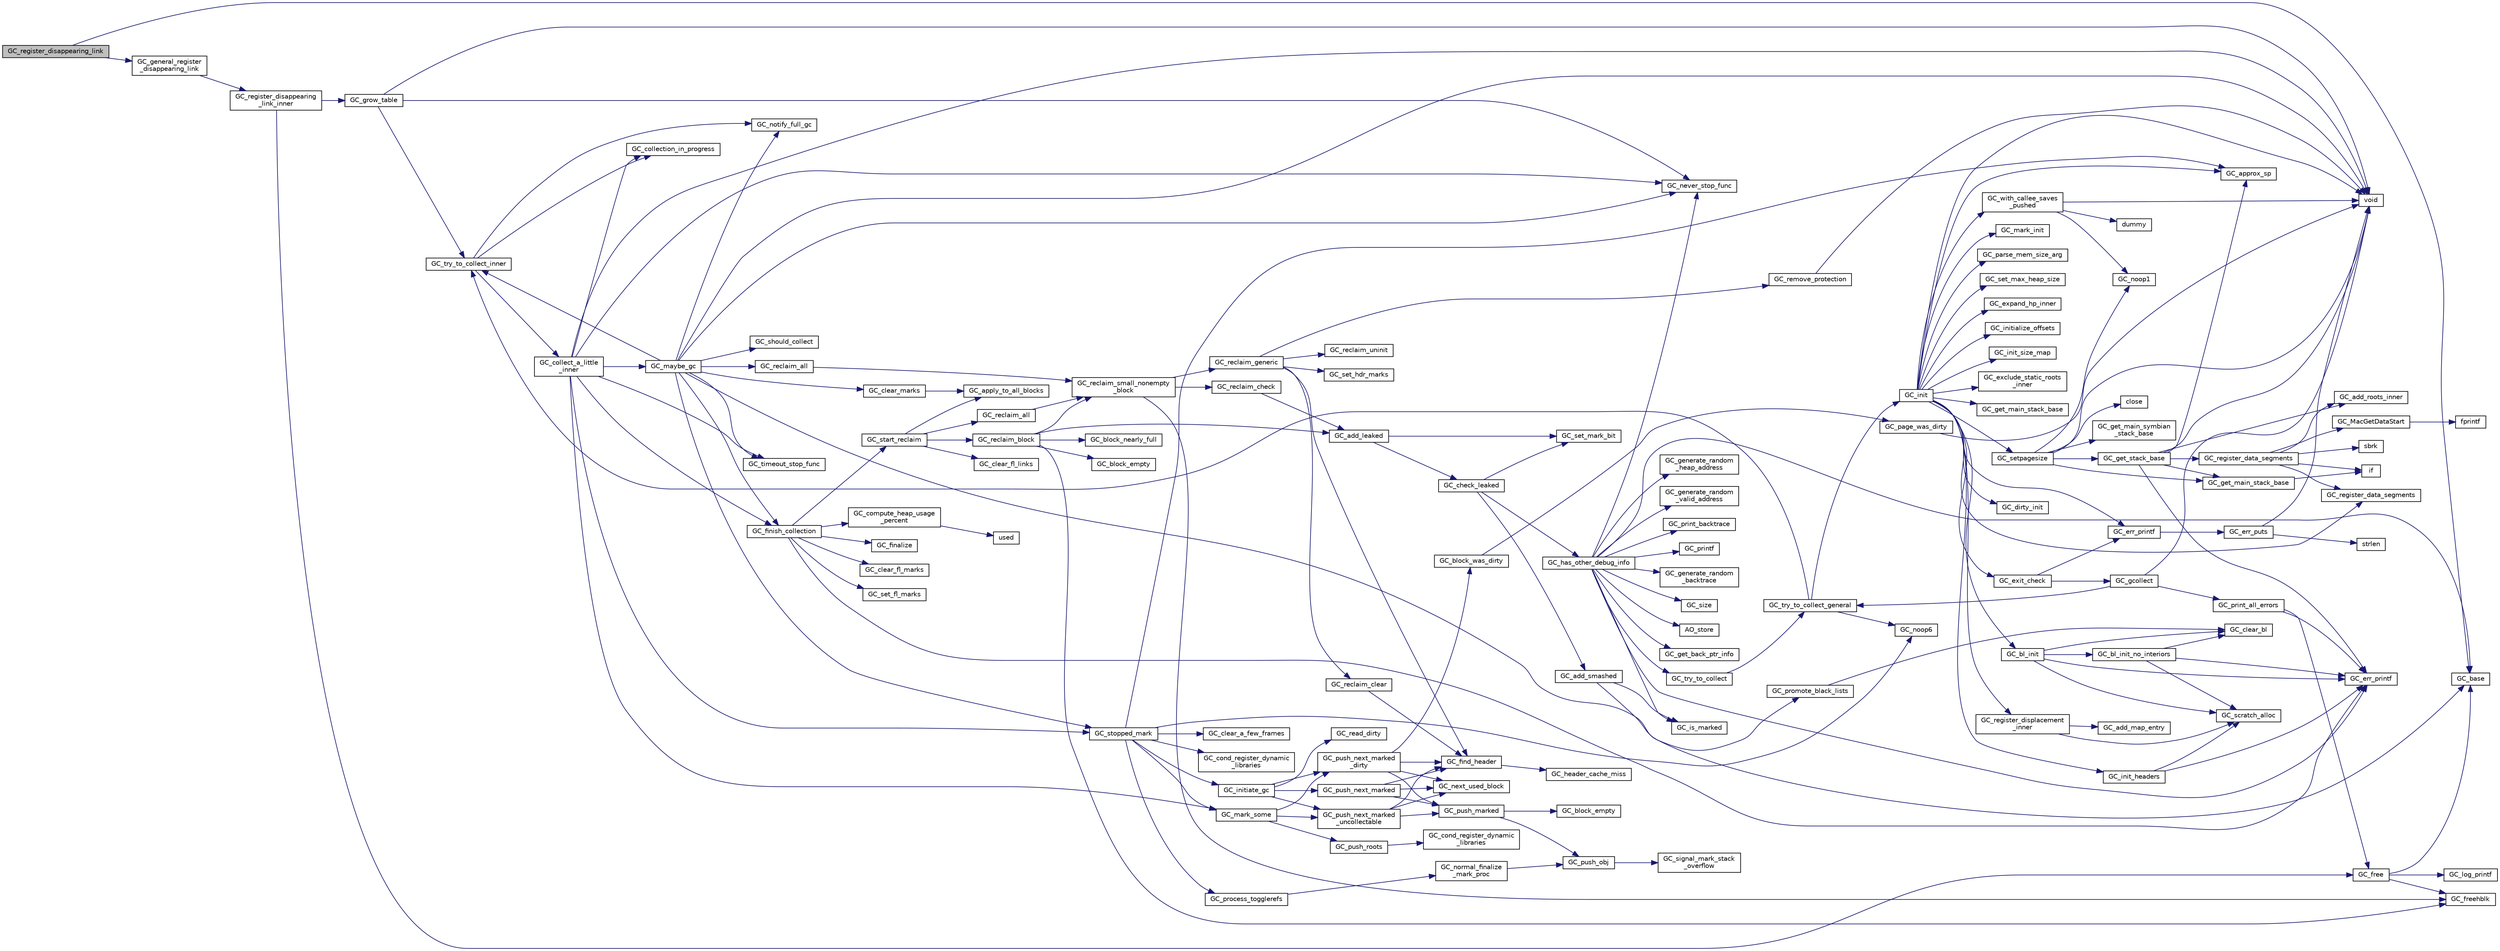 digraph "GC_register_disappearing_link"
{
  edge [fontname="Helvetica",fontsize="10",labelfontname="Helvetica",labelfontsize="10"];
  node [fontname="Helvetica",fontsize="10",shape=record];
  rankdir="LR";
  Node3039 [label="GC_register_disappearing_link",height=0.2,width=0.4,color="black", fillcolor="grey75", style="filled", fontcolor="black"];
  Node3039 -> Node3040 [color="midnightblue",fontsize="10",style="solid",fontname="Helvetica"];
  Node3040 [label="GC_base",height=0.2,width=0.4,color="black", fillcolor="white", style="filled",URL="$d0/daa/gc_8h.html#a8b93cd0c8d9c312bbdf0e679d10b680a"];
  Node3039 -> Node3041 [color="midnightblue",fontsize="10",style="solid",fontname="Helvetica"];
  Node3041 [label="GC_general_register\l_disappearing_link",height=0.2,width=0.4,color="black", fillcolor="white", style="filled",URL="$d3/d1e/finalize_8c.html#af1206f4a7b138f918d4ed7ff9315283d"];
  Node3041 -> Node3042 [color="midnightblue",fontsize="10",style="solid",fontname="Helvetica"];
  Node3042 [label="GC_register_disappearing\l_link_inner",height=0.2,width=0.4,color="black", fillcolor="white", style="filled",URL="$d3/d1e/finalize_8c.html#aa16063c0d8d9f6babcd6dba879d5a442"];
  Node3042 -> Node3043 [color="midnightblue",fontsize="10",style="solid",fontname="Helvetica"];
  Node3043 [label="GC_grow_table",height=0.2,width=0.4,color="black", fillcolor="white", style="filled",URL="$d3/d1e/finalize_8c.html#a716b17230f6f6e17b29bc7335984735a"];
  Node3043 -> Node3044 [color="midnightblue",fontsize="10",style="solid",fontname="Helvetica"];
  Node3044 [label="void",height=0.2,width=0.4,color="black", fillcolor="white", style="filled",URL="$d0/daa/gc_8h.html#a7e0f997409f0b1753e44b648fcd6fc39"];
  Node3043 -> Node3045 [color="midnightblue",fontsize="10",style="solid",fontname="Helvetica"];
  Node3045 [label="GC_try_to_collect_inner",height=0.2,width=0.4,color="black", fillcolor="white", style="filled",URL="$d9/d39/alloc_8c.html#a2add6e03db26dd061369fb1116eae67d"];
  Node3045 -> Node3046 [color="midnightblue",fontsize="10",style="solid",fontname="Helvetica"];
  Node3046 [label="GC_collection_in_progress",height=0.2,width=0.4,color="black", fillcolor="white", style="filled",URL="$dd/d79/gc__priv_8h.html#a0784f4bbd76df30f0d547e848e570d75"];
  Node3045 -> Node3047 [color="midnightblue",fontsize="10",style="solid",fontname="Helvetica"];
  Node3047 [label="GC_collect_a_little\l_inner",height=0.2,width=0.4,color="black", fillcolor="white", style="filled",URL="$d9/d39/alloc_8c.html#aa4521e4ff77319368671db2f7cc56ca4"];
  Node3047 -> Node3046 [color="midnightblue",fontsize="10",style="solid",fontname="Helvetica"];
  Node3047 -> Node3048 [color="midnightblue",fontsize="10",style="solid",fontname="Helvetica"];
  Node3048 [label="GC_mark_some",height=0.2,width=0.4,color="black", fillcolor="white", style="filled",URL="$dd/d79/gc__priv_8h.html#abc58b74d8f082c09663afed967bf7bd1"];
  Node3048 -> Node3049 [color="midnightblue",fontsize="10",style="solid",fontname="Helvetica"];
  Node3049 [label="GC_push_next_marked\l_dirty",height=0.2,width=0.4,color="black", fillcolor="white", style="filled",URL="$d1/db7/mark_8c.html#a2b64914843f3267ea62fb8cf095cb09d"];
  Node3049 -> Node3050 [color="midnightblue",fontsize="10",style="solid",fontname="Helvetica"];
  Node3050 [label="GC_next_used_block",height=0.2,width=0.4,color="black", fillcolor="white", style="filled",URL="$d2/d22/headers_8c.html#a6e4b2c04b60a205269287bedeae8753c"];
  Node3049 -> Node3051 [color="midnightblue",fontsize="10",style="solid",fontname="Helvetica"];
  Node3051 [label="GC_find_header",height=0.2,width=0.4,color="black", fillcolor="white", style="filled",URL="$d2/d22/headers_8c.html#a82a38fd3345ecdd1ab8e84422ed16022"];
  Node3051 -> Node3052 [color="midnightblue",fontsize="10",style="solid",fontname="Helvetica"];
  Node3052 [label="GC_header_cache_miss",height=0.2,width=0.4,color="black", fillcolor="white", style="filled",URL="$d2/d22/headers_8c.html#a6713a42cf8bb9b399bc20947f771b5c7"];
  Node3049 -> Node3053 [color="midnightblue",fontsize="10",style="solid",fontname="Helvetica"];
  Node3053 [label="GC_block_was_dirty",height=0.2,width=0.4,color="black", fillcolor="white", style="filled",URL="$d1/db7/mark_8c.html#ad3dbd3d31eb43d2ad442e22d523fd716"];
  Node3053 -> Node3054 [color="midnightblue",fontsize="10",style="solid",fontname="Helvetica"];
  Node3054 [label="GC_page_was_dirty",height=0.2,width=0.4,color="black", fillcolor="white", style="filled",URL="$dd/d79/gc__priv_8h.html#a6fa44797f4bbb69a231f72a3255960fe"];
  Node3054 -> Node3044 [color="midnightblue",fontsize="10",style="solid",fontname="Helvetica"];
  Node3049 -> Node3055 [color="midnightblue",fontsize="10",style="solid",fontname="Helvetica"];
  Node3055 [label="GC_push_marked",height=0.2,width=0.4,color="black", fillcolor="white", style="filled",URL="$d1/db7/mark_8c.html#a3f6c642633cbcf2c4960bbb02a6b305c"];
  Node3055 -> Node3056 [color="midnightblue",fontsize="10",style="solid",fontname="Helvetica"];
  Node3056 [label="GC_block_empty",height=0.2,width=0.4,color="black", fillcolor="white", style="filled",URL="$dd/d79/gc__priv_8h.html#a492e5047848f1c2ee71297f76085b687"];
  Node3055 -> Node3057 [color="midnightblue",fontsize="10",style="solid",fontname="Helvetica"];
  Node3057 [label="GC_push_obj",height=0.2,width=0.4,color="black", fillcolor="white", style="filled",URL="$d8/d2e/gc__pmark_8h.html#a3bf1b3df20d6725c7b48570dc6334ae9"];
  Node3057 -> Node3058 [color="midnightblue",fontsize="10",style="solid",fontname="Helvetica"];
  Node3058 [label="GC_signal_mark_stack\l_overflow",height=0.2,width=0.4,color="black", fillcolor="white", style="filled",URL="$d8/d2e/gc__pmark_8h.html#ac7235e2e6e7dee5b8d82acb48bbf7c47"];
  Node3048 -> Node3059 [color="midnightblue",fontsize="10",style="solid",fontname="Helvetica"];
  Node3059 [label="GC_push_roots",height=0.2,width=0.4,color="black", fillcolor="white", style="filled",URL="$dd/d79/gc__priv_8h.html#aa286e2246387f4caab7aab61bd61c4f8"];
  Node3059 -> Node3060 [color="midnightblue",fontsize="10",style="solid",fontname="Helvetica"];
  Node3060 [label="GC_cond_register_dynamic\l_libraries",height=0.2,width=0.4,color="black", fillcolor="white", style="filled",URL="$dd/d54/mark__rts_8c.html#a8d8ac1f3d8195087879027a5c35988bb"];
  Node3048 -> Node3061 [color="midnightblue",fontsize="10",style="solid",fontname="Helvetica"];
  Node3061 [label="GC_push_next_marked\l_uncollectable",height=0.2,width=0.4,color="black", fillcolor="white", style="filled",URL="$d1/db7/mark_8c.html#ac45e0725fc752de3102a602c1f0cea01"];
  Node3061 -> Node3050 [color="midnightblue",fontsize="10",style="solid",fontname="Helvetica"];
  Node3061 -> Node3051 [color="midnightblue",fontsize="10",style="solid",fontname="Helvetica"];
  Node3061 -> Node3055 [color="midnightblue",fontsize="10",style="solid",fontname="Helvetica"];
  Node3047 -> Node3062 [color="midnightblue",fontsize="10",style="solid",fontname="Helvetica"];
  Node3062 [label="GC_stopped_mark",height=0.2,width=0.4,color="black", fillcolor="white", style="filled",URL="$d9/d39/alloc_8c.html#a770f751cf8819cb41e0cf38b7a36ef33"];
  Node3062 -> Node3063 [color="midnightblue",fontsize="10",style="solid",fontname="Helvetica"];
  Node3063 [label="GC_cond_register_dynamic\l_libraries",height=0.2,width=0.4,color="black", fillcolor="white", style="filled",URL="$dd/d79/gc__priv_8h.html#a8d8ac1f3d8195087879027a5c35988bb"];
  Node3062 -> Node3064 [color="midnightblue",fontsize="10",style="solid",fontname="Helvetica"];
  Node3064 [label="GC_process_togglerefs",height=0.2,width=0.4,color="black", fillcolor="white", style="filled",URL="$d3/d1e/finalize_8c.html#aa9239d76bc7e48761f3c53969bbc59bf"];
  Node3064 -> Node3065 [color="midnightblue",fontsize="10",style="solid",fontname="Helvetica"];
  Node3065 [label="GC_normal_finalize\l_mark_proc",height=0.2,width=0.4,color="black", fillcolor="white", style="filled",URL="$d3/d1e/finalize_8c.html#ad08f29bfcd6a376a69cedd2f97586baa"];
  Node3065 -> Node3057 [color="midnightblue",fontsize="10",style="solid",fontname="Helvetica"];
  Node3062 -> Node3066 [color="midnightblue",fontsize="10",style="solid",fontname="Helvetica"];
  Node3066 [label="GC_clear_a_few_frames",height=0.2,width=0.4,color="black", fillcolor="white", style="filled",URL="$d9/d39/alloc_8c.html#a4dccf283b324c02707dc118d2c76a82e"];
  Node3062 -> Node3067 [color="midnightblue",fontsize="10",style="solid",fontname="Helvetica"];
  Node3067 [label="GC_noop6",height=0.2,width=0.4,color="black", fillcolor="white", style="filled",URL="$dd/d79/gc__priv_8h.html#acb8ad0deabff4b0f2dd9dda6c7bd7190"];
  Node3062 -> Node3068 [color="midnightblue",fontsize="10",style="solid",fontname="Helvetica"];
  Node3068 [label="GC_initiate_gc",height=0.2,width=0.4,color="black", fillcolor="white", style="filled",URL="$dd/d79/gc__priv_8h.html#a84c21b48dfdf4029f20f20bcd03fabc5"];
  Node3068 -> Node3069 [color="midnightblue",fontsize="10",style="solid",fontname="Helvetica"];
  Node3069 [label="GC_read_dirty",height=0.2,width=0.4,color="black", fillcolor="white", style="filled",URL="$dd/d79/gc__priv_8h.html#ac54bdf2543cf0a3459be3ee5aac96e18"];
  Node3068 -> Node3049 [color="midnightblue",fontsize="10",style="solid",fontname="Helvetica"];
  Node3068 -> Node3070 [color="midnightblue",fontsize="10",style="solid",fontname="Helvetica"];
  Node3070 [label="GC_push_next_marked",height=0.2,width=0.4,color="black", fillcolor="white", style="filled",URL="$d1/db7/mark_8c.html#a85138116d042be2501da35dac96baa00"];
  Node3070 -> Node3050 [color="midnightblue",fontsize="10",style="solid",fontname="Helvetica"];
  Node3070 -> Node3051 [color="midnightblue",fontsize="10",style="solid",fontname="Helvetica"];
  Node3070 -> Node3055 [color="midnightblue",fontsize="10",style="solid",fontname="Helvetica"];
  Node3068 -> Node3061 [color="midnightblue",fontsize="10",style="solid",fontname="Helvetica"];
  Node3062 -> Node3048 [color="midnightblue",fontsize="10",style="solid",fontname="Helvetica"];
  Node3062 -> Node3071 [color="midnightblue",fontsize="10",style="solid",fontname="Helvetica"];
  Node3071 [label="GC_approx_sp",height=0.2,width=0.4,color="black", fillcolor="white", style="filled",URL="$dd/d79/gc__priv_8h.html#a63ad3c8487c6bdefff474f15bb986e81"];
  Node3047 -> Node3072 [color="midnightblue",fontsize="10",style="solid",fontname="Helvetica"];
  Node3072 [label="GC_timeout_stop_func",height=0.2,width=0.4,color="black", fillcolor="white", style="filled",URL="$d9/d39/alloc_8c.html#a4ff1e49182c4fb83f2e6aa1c7ded2071"];
  Node3047 -> Node3044 [color="midnightblue",fontsize="10",style="solid",fontname="Helvetica"];
  Node3047 -> Node3073 [color="midnightblue",fontsize="10",style="solid",fontname="Helvetica"];
  Node3073 [label="GC_never_stop_func",height=0.2,width=0.4,color="black", fillcolor="white", style="filled",URL="$d9/d39/alloc_8c.html#a198983e95d71e4daf794092f12618009"];
  Node3047 -> Node3074 [color="midnightblue",fontsize="10",style="solid",fontname="Helvetica"];
  Node3074 [label="GC_finish_collection",height=0.2,width=0.4,color="black", fillcolor="white", style="filled",URL="$d9/d39/alloc_8c.html#a3c34c8a98cd8b3be1725944ba54701ad"];
  Node3074 -> Node3075 [color="midnightblue",fontsize="10",style="solid",fontname="Helvetica"];
  Node3075 [label="GC_set_fl_marks",height=0.2,width=0.4,color="black", fillcolor="white", style="filled",URL="$d9/d39/alloc_8c.html#a48dd9a512111c483ccdae63a89a10e59"];
  Node3074 -> Node3076 [color="midnightblue",fontsize="10",style="solid",fontname="Helvetica"];
  Node3076 [label="GC_start_reclaim",height=0.2,width=0.4,color="black", fillcolor="white", style="filled",URL="$dd/d79/gc__priv_8h.html#a3d4aa82f45c24b3b7a8eb3e607582995"];
  Node3076 -> Node3077 [color="midnightblue",fontsize="10",style="solid",fontname="Helvetica"];
  Node3077 [label="GC_clear_fl_links",height=0.2,width=0.4,color="black", fillcolor="white", style="filled",URL="$d7/d0b/reclaim_8c.html#a8dd938713e06c8a0434bb0063e4fe1ff"];
  Node3076 -> Node3078 [color="midnightblue",fontsize="10",style="solid",fontname="Helvetica"];
  Node3078 [label="GC_apply_to_all_blocks",height=0.2,width=0.4,color="black", fillcolor="white", style="filled",URL="$d2/d22/headers_8c.html#a48a8aa76f61165c1116bb7a3a52d9ac5"];
  Node3076 -> Node3079 [color="midnightblue",fontsize="10",style="solid",fontname="Helvetica"];
  Node3079 [label="GC_reclaim_block",height=0.2,width=0.4,color="black", fillcolor="white", style="filled",URL="$d7/d0b/reclaim_8c.html#a7721e31790b860809f5b25aef40ac673"];
  Node3079 -> Node3080 [color="midnightblue",fontsize="10",style="solid",fontname="Helvetica"];
  Node3080 [label="GC_add_leaked",height=0.2,width=0.4,color="black", fillcolor="white", style="filled",URL="$d7/d0b/reclaim_8c.html#afccf6e87c1d8bdbe9ea41221a3dc78ad"];
  Node3080 -> Node3081 [color="midnightblue",fontsize="10",style="solid",fontname="Helvetica"];
  Node3081 [label="GC_check_leaked",height=0.2,width=0.4,color="black", fillcolor="white", style="filled",URL="$d3/d7b/dbg__mlc_8c.html#a4985b7b1cc5846b5fc372ada1a410071"];
  Node3081 -> Node3082 [color="midnightblue",fontsize="10",style="solid",fontname="Helvetica"];
  Node3082 [label="GC_has_other_debug_info",height=0.2,width=0.4,color="black", fillcolor="white", style="filled",URL="$d3/d7b/dbg__mlc_8c.html#a1e8d4ec327bfee97d5936431e51c3ef6"];
  Node3082 -> Node3083 [color="midnightblue",fontsize="10",style="solid",fontname="Helvetica"];
  Node3083 [label="GC_size",height=0.2,width=0.4,color="black", fillcolor="white", style="filled",URL="$d0/daa/gc_8h.html#a8e4b29a6f09c281e53721eba5f206cf8"];
  Node3082 -> Node3084 [color="midnightblue",fontsize="10",style="solid",fontname="Helvetica"];
  Node3084 [label="AO_store",height=0.2,width=0.4,color="black", fillcolor="white", style="filled",URL="$de/da5/generic-small_8h.html#aa31bf334f050b63089046aa522cacdc9"];
  Node3082 -> Node3085 [color="midnightblue",fontsize="10",style="solid",fontname="Helvetica"];
  Node3085 [label="GC_get_back_ptr_info",height=0.2,width=0.4,color="black", fillcolor="white", style="filled",URL="$d1/d12/gc__backptr_8h.html#adf1bbdb7ae913d2c830b03c68a46dbc4"];
  Node3082 -> Node3040 [color="midnightblue",fontsize="10",style="solid",fontname="Helvetica"];
  Node3082 -> Node3086 [color="midnightblue",fontsize="10",style="solid",fontname="Helvetica"];
  Node3086 [label="GC_generate_random\l_heap_address",height=0.2,width=0.4,color="black", fillcolor="white", style="filled",URL="$d1/d12/gc__backptr_8h.html#a1d6517e661024a0531a120458a888654"];
  Node3082 -> Node3087 [color="midnightblue",fontsize="10",style="solid",fontname="Helvetica"];
  Node3087 [label="GC_generate_random\l_valid_address",height=0.2,width=0.4,color="black", fillcolor="white", style="filled",URL="$d1/d12/gc__backptr_8h.html#a1a7cecbc608801ff228aa5b9a63203fb"];
  Node3082 -> Node3088 [color="midnightblue",fontsize="10",style="solid",fontname="Helvetica"];
  Node3088 [label="GC_is_marked",height=0.2,width=0.4,color="black", fillcolor="white", style="filled",URL="$d4/d23/gc__mark_8h.html#a268392cfc127d2574a72a58dd517e926"];
  Node3082 -> Node3089 [color="midnightblue",fontsize="10",style="solid",fontname="Helvetica"];
  Node3089 [label="GC_print_backtrace",height=0.2,width=0.4,color="black", fillcolor="white", style="filled",URL="$d1/d12/gc__backptr_8h.html#aae6654dbd1cbf8f9169002044dca341c"];
  Node3082 -> Node3090 [color="midnightblue",fontsize="10",style="solid",fontname="Helvetica"];
  Node3090 [label="GC_err_printf",height=0.2,width=0.4,color="black", fillcolor="white", style="filled",URL="$dd/d79/gc__priv_8h.html#a515817b1cc28538efe42e953361e6cb1"];
  Node3082 -> Node3091 [color="midnightblue",fontsize="10",style="solid",fontname="Helvetica"];
  Node3091 [label="GC_printf",height=0.2,width=0.4,color="black", fillcolor="white", style="filled",URL="$dd/d79/gc__priv_8h.html#af88bfca208f01c5a5b986b6875d279c5"];
  Node3082 -> Node3092 [color="midnightblue",fontsize="10",style="solid",fontname="Helvetica"];
  Node3092 [label="GC_generate_random\l_backtrace",height=0.2,width=0.4,color="black", fillcolor="white", style="filled",URL="$d1/d12/gc__backptr_8h.html#abf6a51b99f26482e856763f27018f009"];
  Node3082 -> Node3093 [color="midnightblue",fontsize="10",style="solid",fontname="Helvetica"];
  Node3093 [label="GC_try_to_collect",height=0.2,width=0.4,color="black", fillcolor="white", style="filled",URL="$d9/d39/alloc_8c.html#ad5a1cc1b1694e4370eef16ec02100a0a"];
  Node3093 -> Node3094 [color="midnightblue",fontsize="10",style="solid",fontname="Helvetica"];
  Node3094 [label="GC_try_to_collect_general",height=0.2,width=0.4,color="black", fillcolor="white", style="filled",URL="$d9/d39/alloc_8c.html#a70b496ceee236d78b93b578c73695d6a"];
  Node3094 -> Node3095 [color="midnightblue",fontsize="10",style="solid",fontname="Helvetica"];
  Node3095 [label="GC_init",height=0.2,width=0.4,color="black", fillcolor="white", style="filled",URL="$d0/daa/gc_8h.html#a16a0e282a07c598595436b79e88d6e00"];
  Node3095 -> Node3044 [color="midnightblue",fontsize="10",style="solid",fontname="Helvetica"];
  Node3095 -> Node3096 [color="midnightblue",fontsize="10",style="solid",fontname="Helvetica"];
  Node3096 [label="GC_setpagesize",height=0.2,width=0.4,color="black", fillcolor="white", style="filled",URL="$dd/d79/gc__priv_8h.html#a69f36e8eacdbd088bfd0fe6b8187d13f"];
  Node3096 -> Node3097 [color="midnightblue",fontsize="10",style="solid",fontname="Helvetica"];
  Node3097 [label="GC_get_stack_base",height=0.2,width=0.4,color="black", fillcolor="white", style="filled",URL="$d2/d3c/os__dep_8c.html#a09251998bd28d60637173777b72fec2f"];
  Node3097 -> Node3098 [color="midnightblue",fontsize="10",style="solid",fontname="Helvetica"];
  Node3098 [label="GC_get_main_stack_base",height=0.2,width=0.4,color="black", fillcolor="white", style="filled",URL="$d2/d3c/os__dep_8c.html#af9cca322f452a3242d4ddae4f582ace7"];
  Node3098 -> Node3099 [color="midnightblue",fontsize="10",style="solid",fontname="Helvetica"];
  Node3099 [label="if",height=0.2,width=0.4,color="black", fillcolor="white", style="filled",URL="$dc/ddc/3rd_party_2flex-2_85_835_2parse_8c.html#a5468319b5337c3d6192d299ceb3062fc"];
  Node3097 -> Node3071 [color="midnightblue",fontsize="10",style="solid",fontname="Helvetica"];
  Node3097 -> Node3100 [color="midnightblue",fontsize="10",style="solid",fontname="Helvetica"];
  Node3100 [label="GC_register_data_segments",height=0.2,width=0.4,color="black", fillcolor="white", style="filled",URL="$d2/d3c/os__dep_8c.html#a3d0d3f82fd76148cd7432d53d70b1fc6"];
  Node3100 -> Node3099 [color="midnightblue",fontsize="10",style="solid",fontname="Helvetica"];
  Node3100 -> Node3101 [color="midnightblue",fontsize="10",style="solid",fontname="Helvetica"];
  Node3101 [label="GC_register_data_segments",height=0.2,width=0.4,color="black", fillcolor="white", style="filled",URL="$df/db9/_amiga_o_s_8c.html#a3d0d3f82fd76148cd7432d53d70b1fc6"];
  Node3100 -> Node3102 [color="midnightblue",fontsize="10",style="solid",fontname="Helvetica"];
  Node3102 [label="GC_add_roots_inner",height=0.2,width=0.4,color="black", fillcolor="white", style="filled",URL="$dd/d79/gc__priv_8h.html#a75a78418f0a04f04ffd9edd82461f646"];
  Node3100 -> Node3103 [color="midnightblue",fontsize="10",style="solid",fontname="Helvetica"];
  Node3103 [label="sbrk",height=0.2,width=0.4,color="black", fillcolor="white", style="filled",URL="$d4/d98/g_09_09malloc_8c.html#af449de63ece64281502c546e6c491cc3"];
  Node3100 -> Node3104 [color="midnightblue",fontsize="10",style="solid",fontname="Helvetica"];
  Node3104 [label="GC_MacGetDataStart",height=0.2,width=0.4,color="black", fillcolor="white", style="filled",URL="$de/d92/_mac_o_s_8c.html#af0f592ca26979a59bef5485b6b146f17"];
  Node3104 -> Node3105 [color="midnightblue",fontsize="10",style="solid",fontname="Helvetica"];
  Node3105 [label="fprintf",height=0.2,width=0.4,color="black", fillcolor="white", style="filled",URL="$d2/d8c/examplehs038_8m.html#ae272956ea74f28b2f067d455fead331f"];
  Node3097 -> Node3090 [color="midnightblue",fontsize="10",style="solid",fontname="Helvetica"];
  Node3097 -> Node3102 [color="midnightblue",fontsize="10",style="solid",fontname="Helvetica"];
  Node3097 -> Node3044 [color="midnightblue",fontsize="10",style="solid",fontname="Helvetica"];
  Node3096 -> Node3044 [color="midnightblue",fontsize="10",style="solid",fontname="Helvetica"];
  Node3096 -> Node3106 [color="midnightblue",fontsize="10",style="solid",fontname="Helvetica"];
  Node3106 [label="GC_noop1",height=0.2,width=0.4,color="black", fillcolor="white", style="filled",URL="$d0/daa/gc_8h.html#a233015def2a1752a7feb7c81d34f89e6"];
  Node3096 -> Node3107 [color="midnightblue",fontsize="10",style="solid",fontname="Helvetica"];
  Node3107 [label="close",height=0.2,width=0.4,color="black", fillcolor="white", style="filled",URL="$de/def/kim__info_8m.html#aff74ba1ae73082324b3adcbdd8d78860"];
  Node3096 -> Node3098 [color="midnightblue",fontsize="10",style="solid",fontname="Helvetica"];
  Node3096 -> Node3108 [color="midnightblue",fontsize="10",style="solid",fontname="Helvetica"];
  Node3108 [label="GC_get_main_symbian\l_stack_base",height=0.2,width=0.4,color="black", fillcolor="white", style="filled",URL="$df/dac/symbian_8cpp.html#a4abe4d117f7529e3efefad688145a791"];
  Node3095 -> Node3109 [color="midnightblue",fontsize="10",style="solid",fontname="Helvetica"];
  Node3109 [label="GC_err_printf",height=0.2,width=0.4,color="black", fillcolor="white", style="filled",URL="$de/dd3/gc_2misc_8c.html#a65add866e165472e33077885ab5cb57d"];
  Node3109 -> Node3110 [color="midnightblue",fontsize="10",style="solid",fontname="Helvetica"];
  Node3110 [label="GC_err_puts",height=0.2,width=0.4,color="black", fillcolor="white", style="filled",URL="$de/dd3/gc_2misc_8c.html#ac8e0ae3d9050e13056af620d0395c587"];
  Node3110 -> Node3044 [color="midnightblue",fontsize="10",style="solid",fontname="Helvetica"];
  Node3110 -> Node3111 [color="midnightblue",fontsize="10",style="solid",fontname="Helvetica"];
  Node3111 [label="strlen",height=0.2,width=0.4,color="black", fillcolor="white", style="filled",URL="$d7/d57/iregex_8c.html#a492442620ce65db20fe7297b43cbca65"];
  Node3095 -> Node3112 [color="midnightblue",fontsize="10",style="solid",fontname="Helvetica"];
  Node3112 [label="GC_exclude_static_roots\l_inner",height=0.2,width=0.4,color="black", fillcolor="white", style="filled",URL="$dd/d79/gc__priv_8h.html#a9de5e042f9c16b0710e64611cfa92539"];
  Node3095 -> Node3113 [color="midnightblue",fontsize="10",style="solid",fontname="Helvetica"];
  Node3113 [label="GC_get_main_stack_base",height=0.2,width=0.4,color="black", fillcolor="white", style="filled",URL="$df/db9/_amiga_o_s_8c.html#af9cca322f452a3242d4ddae4f582ace7"];
  Node3095 -> Node3071 [color="midnightblue",fontsize="10",style="solid",fontname="Helvetica"];
  Node3095 -> Node3114 [color="midnightblue",fontsize="10",style="solid",fontname="Helvetica"];
  Node3114 [label="GC_dirty_init",height=0.2,width=0.4,color="black", fillcolor="white", style="filled",URL="$dd/d79/gc__priv_8h.html#a29a51493303bec3663137cb9ca6d2343"];
  Node3095 -> Node3101 [color="midnightblue",fontsize="10",style="solid",fontname="Helvetica"];
  Node3095 -> Node3115 [color="midnightblue",fontsize="10",style="solid",fontname="Helvetica"];
  Node3115 [label="GC_init_headers",height=0.2,width=0.4,color="black", fillcolor="white", style="filled",URL="$d2/d22/headers_8c.html#ab7801e7a7fe68245da22dff8da4dfa63"];
  Node3115 -> Node3116 [color="midnightblue",fontsize="10",style="solid",fontname="Helvetica"];
  Node3116 [label="GC_scratch_alloc",height=0.2,width=0.4,color="black", fillcolor="white", style="filled",URL="$d2/d22/headers_8c.html#ad4012dbe01b6c85c8c21b76e5d42b460"];
  Node3115 -> Node3090 [color="midnightblue",fontsize="10",style="solid",fontname="Helvetica"];
  Node3095 -> Node3117 [color="midnightblue",fontsize="10",style="solid",fontname="Helvetica"];
  Node3117 [label="GC_bl_init",height=0.2,width=0.4,color="black", fillcolor="white", style="filled",URL="$db/d5f/blacklst_8c.html#af4183eead1835a06b5062b1a9980df57"];
  Node3117 -> Node3118 [color="midnightblue",fontsize="10",style="solid",fontname="Helvetica"];
  Node3118 [label="GC_bl_init_no_interiors",height=0.2,width=0.4,color="black", fillcolor="white", style="filled",URL="$db/d5f/blacklst_8c.html#aa959cb7ecd954c5ce71a307a95e917b0"];
  Node3118 -> Node3116 [color="midnightblue",fontsize="10",style="solid",fontname="Helvetica"];
  Node3118 -> Node3090 [color="midnightblue",fontsize="10",style="solid",fontname="Helvetica"];
  Node3118 -> Node3119 [color="midnightblue",fontsize="10",style="solid",fontname="Helvetica"];
  Node3119 [label="GC_clear_bl",height=0.2,width=0.4,color="black", fillcolor="white", style="filled",URL="$db/d5f/blacklst_8c.html#abffd8217465e2a2af662066fae2c46b3"];
  Node3117 -> Node3116 [color="midnightblue",fontsize="10",style="solid",fontname="Helvetica"];
  Node3117 -> Node3090 [color="midnightblue",fontsize="10",style="solid",fontname="Helvetica"];
  Node3117 -> Node3119 [color="midnightblue",fontsize="10",style="solid",fontname="Helvetica"];
  Node3095 -> Node3120 [color="midnightblue",fontsize="10",style="solid",fontname="Helvetica"];
  Node3120 [label="GC_mark_init",height=0.2,width=0.4,color="black", fillcolor="white", style="filled",URL="$dd/d79/gc__priv_8h.html#a64108c12ea06e23af7be1d9c872be526"];
  Node3095 -> Node3121 [color="midnightblue",fontsize="10",style="solid",fontname="Helvetica"];
  Node3121 [label="GC_parse_mem_size_arg",height=0.2,width=0.4,color="black", fillcolor="white", style="filled",URL="$de/dd3/gc_2misc_8c.html#ad6fefa01e4246ef7c4658456d0c8d51c"];
  Node3095 -> Node3122 [color="midnightblue",fontsize="10",style="solid",fontname="Helvetica"];
  Node3122 [label="GC_set_max_heap_size",height=0.2,width=0.4,color="black", fillcolor="white", style="filled",URL="$d9/d39/alloc_8c.html#a19ab7146b88522de1093da71555be260"];
  Node3095 -> Node3123 [color="midnightblue",fontsize="10",style="solid",fontname="Helvetica"];
  Node3123 [label="GC_expand_hp_inner",height=0.2,width=0.4,color="black", fillcolor="white", style="filled",URL="$d9/d39/alloc_8c.html#ac5bcf928b3ddcd0be79f3b8e276ecb5c"];
  Node3095 -> Node3124 [color="midnightblue",fontsize="10",style="solid",fontname="Helvetica"];
  Node3124 [label="GC_initialize_offsets",height=0.2,width=0.4,color="black", fillcolor="white", style="filled",URL="$dd/d79/gc__priv_8h.html#abbd44583f2d985e9a2eb30303beb8f97"];
  Node3095 -> Node3125 [color="midnightblue",fontsize="10",style="solid",fontname="Helvetica"];
  Node3125 [label="GC_register_displacement\l_inner",height=0.2,width=0.4,color="black", fillcolor="white", style="filled",URL="$dd/d79/gc__priv_8h.html#a2a2204a2386781556aa1d3d70eb9bd04"];
  Node3125 -> Node3126 [color="midnightblue",fontsize="10",style="solid",fontname="Helvetica"];
  Node3126 [label="GC_add_map_entry",height=0.2,width=0.4,color="black", fillcolor="white", style="filled",URL="$dd/d79/gc__priv_8h.html#ac2326c77652399203efc82c6b971dc4e"];
  Node3125 -> Node3116 [color="midnightblue",fontsize="10",style="solid",fontname="Helvetica"];
  Node3095 -> Node3127 [color="midnightblue",fontsize="10",style="solid",fontname="Helvetica"];
  Node3127 [label="GC_init_size_map",height=0.2,width=0.4,color="black", fillcolor="white", style="filled",URL="$de/dd3/gc_2misc_8c.html#a8630ca36a509b7a5b0ff5091b59f261a"];
  Node3095 -> Node3128 [color="midnightblue",fontsize="10",style="solid",fontname="Helvetica"];
  Node3128 [label="GC_with_callee_saves\l_pushed",height=0.2,width=0.4,color="black", fillcolor="white", style="filled",URL="$dd/d79/gc__priv_8h.html#a6af56dbaf871f19819e42a5445771613"];
  Node3128 -> Node3129 [color="midnightblue",fontsize="10",style="solid",fontname="Helvetica"];
  Node3129 [label="dummy",height=0.2,width=0.4,color="black", fillcolor="white", style="filled",URL="$d7/d6b/ipoma-dummy_8f.html#a14e68597ab81208552434ccd2a9e8f4f"];
  Node3128 -> Node3106 [color="midnightblue",fontsize="10",style="solid",fontname="Helvetica"];
  Node3128 -> Node3044 [color="midnightblue",fontsize="10",style="solid",fontname="Helvetica"];
  Node3095 -> Node3130 [color="midnightblue",fontsize="10",style="solid",fontname="Helvetica"];
  Node3130 [label="GC_exit_check",height=0.2,width=0.4,color="black", fillcolor="white", style="filled",URL="$de/dd3/gc_2misc_8c.html#aebed0843915f857a3004b0b9fc88846e"];
  Node3130 -> Node3131 [color="midnightblue",fontsize="10",style="solid",fontname="Helvetica"];
  Node3131 [label="GC_gcollect",height=0.2,width=0.4,color="black", fillcolor="white", style="filled",URL="$d9/d39/alloc_8c.html#a726a8653def8e4e16be7e29c7617c7d5"];
  Node3131 -> Node3044 [color="midnightblue",fontsize="10",style="solid",fontname="Helvetica"];
  Node3131 -> Node3094 [color="midnightblue",fontsize="10",style="solid",fontname="Helvetica"];
  Node3131 -> Node3132 [color="midnightblue",fontsize="10",style="solid",fontname="Helvetica"];
  Node3132 [label="GC_print_all_errors",height=0.2,width=0.4,color="black", fillcolor="white", style="filled",URL="$dd/d79/gc__priv_8h.html#a9153adf9cf216b060c3ca8e2e69529db"];
  Node3132 -> Node3090 [color="midnightblue",fontsize="10",style="solid",fontname="Helvetica"];
  Node3132 -> Node3133 [color="midnightblue",fontsize="10",style="solid",fontname="Helvetica"];
  Node3133 [label="GC_free",height=0.2,width=0.4,color="black", fillcolor="white", style="filled",URL="$d0/daa/gc_8h.html#aef11fb85e24d9cdb7da9ef9df26d45b3"];
  Node3133 -> Node3134 [color="midnightblue",fontsize="10",style="solid",fontname="Helvetica"];
  Node3134 [label="GC_log_printf",height=0.2,width=0.4,color="black", fillcolor="white", style="filled",URL="$dd/d79/gc__priv_8h.html#ada843fec7ffa10957a47951e0691f73b"];
  Node3133 -> Node3040 [color="midnightblue",fontsize="10",style="solid",fontname="Helvetica"];
  Node3133 -> Node3135 [color="midnightblue",fontsize="10",style="solid",fontname="Helvetica"];
  Node3135 [label="GC_freehblk",height=0.2,width=0.4,color="black", fillcolor="white", style="filled",URL="$d8/d86/allchblk_8c.html#a2c41d1fbfff96311052f54041d5c659a"];
  Node3130 -> Node3109 [color="midnightblue",fontsize="10",style="solid",fontname="Helvetica"];
  Node3094 -> Node3067 [color="midnightblue",fontsize="10",style="solid",fontname="Helvetica"];
  Node3094 -> Node3045 [color="midnightblue",fontsize="10",style="solid",fontname="Helvetica"];
  Node3082 -> Node3073 [color="midnightblue",fontsize="10",style="solid",fontname="Helvetica"];
  Node3081 -> Node3136 [color="midnightblue",fontsize="10",style="solid",fontname="Helvetica"];
  Node3136 [label="GC_set_mark_bit",height=0.2,width=0.4,color="black", fillcolor="white", style="filled",URL="$d4/d23/gc__mark_8h.html#afb10ec125839271f2b9194b33de195d0"];
  Node3081 -> Node3137 [color="midnightblue",fontsize="10",style="solid",fontname="Helvetica"];
  Node3137 [label="GC_add_smashed",height=0.2,width=0.4,color="black", fillcolor="white", style="filled",URL="$d3/d7b/dbg__mlc_8c.html#a25d9083b1d677389672528b7e55c0ce6"];
  Node3137 -> Node3088 [color="midnightblue",fontsize="10",style="solid",fontname="Helvetica"];
  Node3137 -> Node3040 [color="midnightblue",fontsize="10",style="solid",fontname="Helvetica"];
  Node3080 -> Node3136 [color="midnightblue",fontsize="10",style="solid",fontname="Helvetica"];
  Node3079 -> Node3135 [color="midnightblue",fontsize="10",style="solid",fontname="Helvetica"];
  Node3079 -> Node3138 [color="midnightblue",fontsize="10",style="solid",fontname="Helvetica"];
  Node3138 [label="GC_block_empty",height=0.2,width=0.4,color="black", fillcolor="white", style="filled",URL="$d7/d0b/reclaim_8c.html#a492e5047848f1c2ee71297f76085b687"];
  Node3079 -> Node3139 [color="midnightblue",fontsize="10",style="solid",fontname="Helvetica"];
  Node3139 [label="GC_reclaim_small_nonempty\l_block",height=0.2,width=0.4,color="black", fillcolor="white", style="filled",URL="$d7/d0b/reclaim_8c.html#a713b42be146628271b9fceb7e768ded4"];
  Node3139 -> Node3140 [color="midnightblue",fontsize="10",style="solid",fontname="Helvetica"];
  Node3140 [label="GC_reclaim_check",height=0.2,width=0.4,color="black", fillcolor="white", style="filled",URL="$d7/d0b/reclaim_8c.html#a0bf4ca5537f7291287c78c2b67194525"];
  Node3140 -> Node3080 [color="midnightblue",fontsize="10",style="solid",fontname="Helvetica"];
  Node3139 -> Node3141 [color="midnightblue",fontsize="10",style="solid",fontname="Helvetica"];
  Node3141 [label="GC_reclaim_generic",height=0.2,width=0.4,color="black", fillcolor="white", style="filled",URL="$d7/d0b/reclaim_8c.html#a1cd641bd689b35751eeffdf2cab254fa"];
  Node3141 -> Node3051 [color="midnightblue",fontsize="10",style="solid",fontname="Helvetica"];
  Node3141 -> Node3142 [color="midnightblue",fontsize="10",style="solid",fontname="Helvetica"];
  Node3142 [label="GC_remove_protection",height=0.2,width=0.4,color="black", fillcolor="white", style="filled",URL="$dd/d79/gc__priv_8h.html#ac4f8d20ee0d59bc2cab4984343affea6"];
  Node3142 -> Node3044 [color="midnightblue",fontsize="10",style="solid",fontname="Helvetica"];
  Node3141 -> Node3143 [color="midnightblue",fontsize="10",style="solid",fontname="Helvetica"];
  Node3143 [label="GC_reclaim_clear",height=0.2,width=0.4,color="black", fillcolor="white", style="filled",URL="$d7/d0b/reclaim_8c.html#adf998593d510bd7665a5afa02cfeafbb"];
  Node3143 -> Node3051 [color="midnightblue",fontsize="10",style="solid",fontname="Helvetica"];
  Node3141 -> Node3144 [color="midnightblue",fontsize="10",style="solid",fontname="Helvetica"];
  Node3144 [label="GC_reclaim_uninit",height=0.2,width=0.4,color="black", fillcolor="white", style="filled",URL="$d7/d0b/reclaim_8c.html#ad162b1b61ccfb458d43b30023a882204"];
  Node3141 -> Node3145 [color="midnightblue",fontsize="10",style="solid",fontname="Helvetica"];
  Node3145 [label="GC_set_hdr_marks",height=0.2,width=0.4,color="black", fillcolor="white", style="filled",URL="$dd/d79/gc__priv_8h.html#ad83b8023011c333edd39adb21458dbd4"];
  Node3139 -> Node3135 [color="midnightblue",fontsize="10",style="solid",fontname="Helvetica"];
  Node3079 -> Node3146 [color="midnightblue",fontsize="10",style="solid",fontname="Helvetica"];
  Node3146 [label="GC_block_nearly_full",height=0.2,width=0.4,color="black", fillcolor="white", style="filled",URL="$d7/d0b/reclaim_8c.html#af026f6b9910679586f5492b505fbf407"];
  Node3076 -> Node3147 [color="midnightblue",fontsize="10",style="solid",fontname="Helvetica"];
  Node3147 [label="GC_reclaim_all",height=0.2,width=0.4,color="black", fillcolor="white", style="filled",URL="$d7/d0b/reclaim_8c.html#a07f36a322f6a08a42590b6b6933836c1"];
  Node3147 -> Node3139 [color="midnightblue",fontsize="10",style="solid",fontname="Helvetica"];
  Node3074 -> Node3148 [color="midnightblue",fontsize="10",style="solid",fontname="Helvetica"];
  Node3148 [label="GC_finalize",height=0.2,width=0.4,color="black", fillcolor="white", style="filled",URL="$d3/d1e/finalize_8c.html#aff4d08c622dd7510013587fcf7dd5326"];
  Node3074 -> Node3090 [color="midnightblue",fontsize="10",style="solid",fontname="Helvetica"];
  Node3074 -> Node3149 [color="midnightblue",fontsize="10",style="solid",fontname="Helvetica"];
  Node3149 [label="GC_clear_fl_marks",height=0.2,width=0.4,color="black", fillcolor="white", style="filled",URL="$d9/d39/alloc_8c.html#a9d14aaea713b0429ba5af5d7c7f1d4fa"];
  Node3074 -> Node3150 [color="midnightblue",fontsize="10",style="solid",fontname="Helvetica"];
  Node3150 [label="GC_compute_heap_usage\l_percent",height=0.2,width=0.4,color="black", fillcolor="white", style="filled",URL="$d9/d39/alloc_8c.html#ac738a54dc74b82adbc9ae90b5ea945ea"];
  Node3150 -> Node3151 [color="midnightblue",fontsize="10",style="solid",fontname="Helvetica"];
  Node3151 [label="used",height=0.2,width=0.4,color="black", fillcolor="white", style="filled",URL="$da/d25/_c_vode_set_options_8m.html#a11233cb8dd1c3244481b806257aaf22c"];
  Node3047 -> Node3152 [color="midnightblue",fontsize="10",style="solid",fontname="Helvetica"];
  Node3152 [label="GC_maybe_gc",height=0.2,width=0.4,color="black", fillcolor="white", style="filled",URL="$d9/d39/alloc_8c.html#a052bd8f73260d5517da328ec80bf2803"];
  Node3152 -> Node3153 [color="midnightblue",fontsize="10",style="solid",fontname="Helvetica"];
  Node3153 [label="GC_should_collect",height=0.2,width=0.4,color="black", fillcolor="white", style="filled",URL="$d9/d39/alloc_8c.html#acd4e74215cc34d11e02482518139ea4e"];
  Node3152 -> Node3045 [color="midnightblue",fontsize="10",style="solid",fontname="Helvetica"];
  Node3152 -> Node3073 [color="midnightblue",fontsize="10",style="solid",fontname="Helvetica"];
  Node3152 -> Node3154 [color="midnightblue",fontsize="10",style="solid",fontname="Helvetica"];
  Node3154 [label="GC_promote_black_lists",height=0.2,width=0.4,color="black", fillcolor="white", style="filled",URL="$db/d5f/blacklst_8c.html#a73c55ff2c441aea8590938040a7ad7b9"];
  Node3154 -> Node3119 [color="midnightblue",fontsize="10",style="solid",fontname="Helvetica"];
  Node3152 -> Node3044 [color="midnightblue",fontsize="10",style="solid",fontname="Helvetica"];
  Node3152 -> Node3155 [color="midnightblue",fontsize="10",style="solid",fontname="Helvetica"];
  Node3155 [label="GC_reclaim_all",height=0.2,width=0.4,color="black", fillcolor="white", style="filled",URL="$dd/d79/gc__priv_8h.html#a07f36a322f6a08a42590b6b6933836c1"];
  Node3155 -> Node3139 [color="midnightblue",fontsize="10",style="solid",fontname="Helvetica"];
  Node3152 -> Node3156 [color="midnightblue",fontsize="10",style="solid",fontname="Helvetica"];
  Node3156 [label="GC_notify_full_gc",height=0.2,width=0.4,color="black", fillcolor="white", style="filled",URL="$d9/d39/alloc_8c.html#aef07d92d52614ec0fe7f92e0f906e9e4"];
  Node3152 -> Node3157 [color="midnightblue",fontsize="10",style="solid",fontname="Helvetica"];
  Node3157 [label="GC_clear_marks",height=0.2,width=0.4,color="black", fillcolor="white", style="filled",URL="$dd/d79/gc__priv_8h.html#a369b11ea995b5788305a4e0ecb4caed8"];
  Node3157 -> Node3078 [color="midnightblue",fontsize="10",style="solid",fontname="Helvetica"];
  Node3152 -> Node3062 [color="midnightblue",fontsize="10",style="solid",fontname="Helvetica"];
  Node3152 -> Node3072 [color="midnightblue",fontsize="10",style="solid",fontname="Helvetica"];
  Node3152 -> Node3074 [color="midnightblue",fontsize="10",style="solid",fontname="Helvetica"];
  Node3045 -> Node3156 [color="midnightblue",fontsize="10",style="solid",fontname="Helvetica"];
  Node3043 -> Node3073 [color="midnightblue",fontsize="10",style="solid",fontname="Helvetica"];
  Node3042 -> Node3133 [color="midnightblue",fontsize="10",style="solid",fontname="Helvetica"];
}
